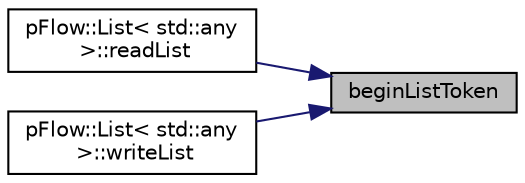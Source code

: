 digraph "beginListToken"
{
 // LATEX_PDF_SIZE
  edge [fontname="Helvetica",fontsize="10",labelfontname="Helvetica",labelfontsize="10"];
  node [fontname="Helvetica",fontsize="10",shape=record];
  rankdir="RL";
  Node1 [label="beginListToken",height=0.2,width=0.4,color="black", fillcolor="grey75", style="filled", fontcolor="black",tooltip=" "];
  Node1 -> Node2 [dir="back",color="midnightblue",fontsize="10",style="solid",fontname="Helvetica"];
  Node2 [label="pFlow::List\< std::any\l \>::readList",height=0.2,width=0.4,color="black", fillcolor="white", style="filled",URL="$classpFlow_1_1List.html#a18b6e40e2e0511b836d16ae0e7ecf061",tooltip=" "];
  Node1 -> Node3 [dir="back",color="midnightblue",fontsize="10",style="solid",fontname="Helvetica"];
  Node3 [label="pFlow::List\< std::any\l \>::writeList",height=0.2,width=0.4,color="black", fillcolor="white", style="filled",URL="$classpFlow_1_1List.html#a452cc3dc2647928573a55c8a5b41a5ea",tooltip=" "];
}
